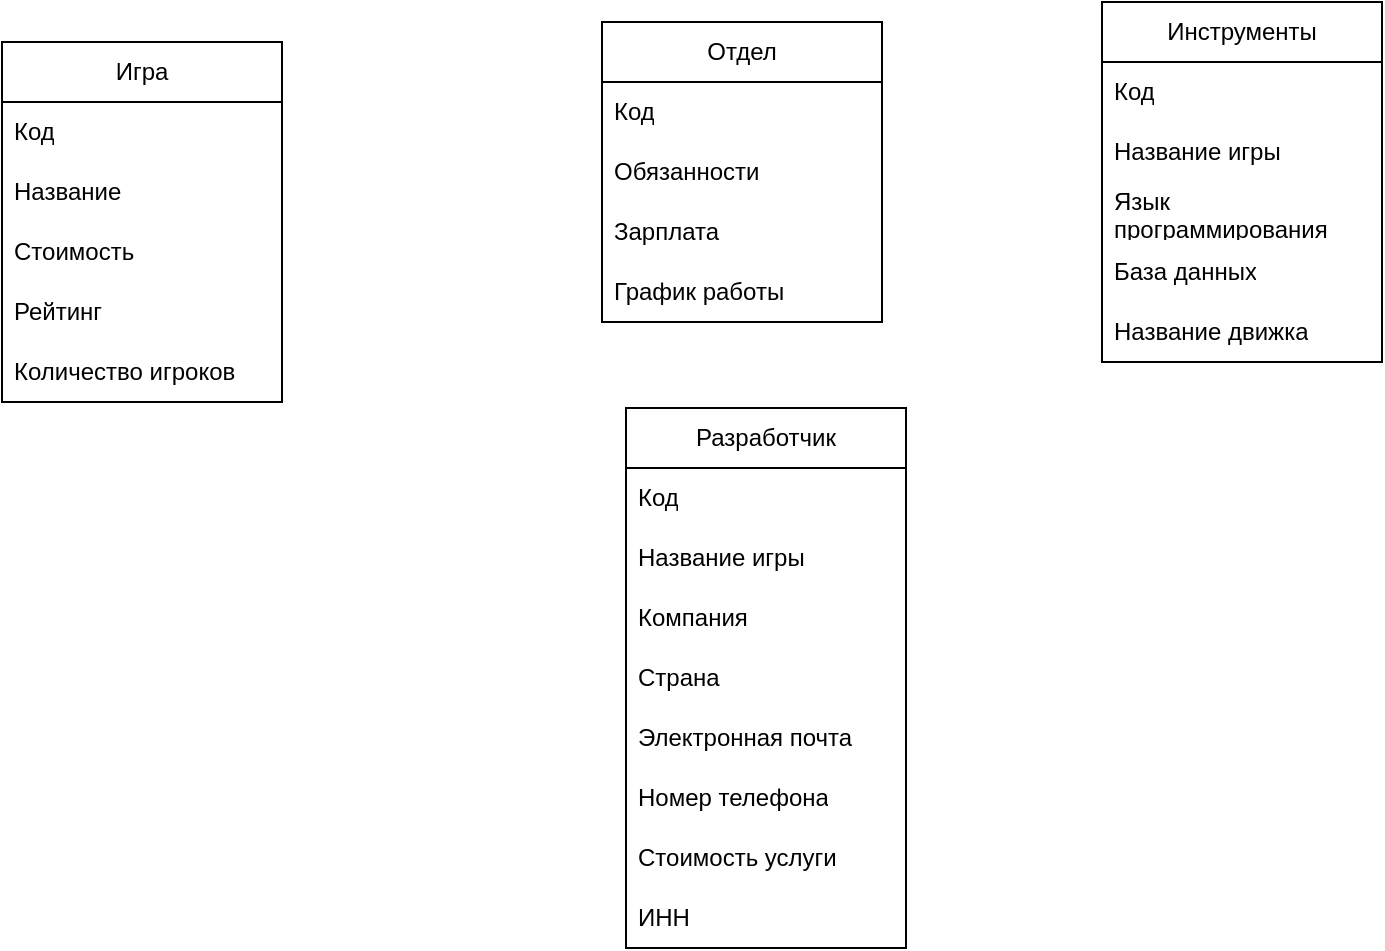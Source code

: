 <mxfile version="22.1.5" type="device">
  <diagram name="Страница — 1" id="37MqwhmoM-FpQ1Qqxg_G">
    <mxGraphModel dx="916" dy="494" grid="0" gridSize="10" guides="1" tooltips="1" connect="1" arrows="1" fold="1" page="1" pageScale="1" pageWidth="827" pageHeight="1169" math="0" shadow="0">
      <root>
        <mxCell id="0" />
        <mxCell id="1" parent="0" />
        <mxCell id="OU2lx5DRdmDTG3IWJjz0-1" value="Игра" style="swimlane;fontStyle=0;childLayout=stackLayout;horizontal=1;startSize=30;horizontalStack=0;resizeParent=1;resizeParentMax=0;resizeLast=0;collapsible=1;marginBottom=0;whiteSpace=wrap;html=1;" vertex="1" parent="1">
          <mxGeometry x="20" y="50" width="140" height="180" as="geometry" />
        </mxCell>
        <mxCell id="OU2lx5DRdmDTG3IWJjz0-2" value="Код" style="text;strokeColor=none;fillColor=none;align=left;verticalAlign=middle;spacingLeft=4;spacingRight=4;overflow=hidden;points=[[0,0.5],[1,0.5]];portConstraint=eastwest;rotatable=0;whiteSpace=wrap;html=1;" vertex="1" parent="OU2lx5DRdmDTG3IWJjz0-1">
          <mxGeometry y="30" width="140" height="30" as="geometry" />
        </mxCell>
        <mxCell id="OU2lx5DRdmDTG3IWJjz0-3" value="Название" style="text;strokeColor=none;fillColor=none;align=left;verticalAlign=middle;spacingLeft=4;spacingRight=4;overflow=hidden;points=[[0,0.5],[1,0.5]];portConstraint=eastwest;rotatable=0;whiteSpace=wrap;html=1;" vertex="1" parent="OU2lx5DRdmDTG3IWJjz0-1">
          <mxGeometry y="60" width="140" height="30" as="geometry" />
        </mxCell>
        <mxCell id="OU2lx5DRdmDTG3IWJjz0-4" value="Стоимость" style="text;strokeColor=none;fillColor=none;align=left;verticalAlign=middle;spacingLeft=4;spacingRight=4;overflow=hidden;points=[[0,0.5],[1,0.5]];portConstraint=eastwest;rotatable=0;whiteSpace=wrap;html=1;" vertex="1" parent="OU2lx5DRdmDTG3IWJjz0-1">
          <mxGeometry y="90" width="140" height="30" as="geometry" />
        </mxCell>
        <mxCell id="OU2lx5DRdmDTG3IWJjz0-17" value="Рейтинг" style="text;strokeColor=none;fillColor=none;align=left;verticalAlign=middle;spacingLeft=4;spacingRight=4;overflow=hidden;points=[[0,0.5],[1,0.5]];portConstraint=eastwest;rotatable=0;whiteSpace=wrap;html=1;" vertex="1" parent="OU2lx5DRdmDTG3IWJjz0-1">
          <mxGeometry y="120" width="140" height="30" as="geometry" />
        </mxCell>
        <mxCell id="OU2lx5DRdmDTG3IWJjz0-18" value="Количество игроков" style="text;strokeColor=none;fillColor=none;align=left;verticalAlign=middle;spacingLeft=4;spacingRight=4;overflow=hidden;points=[[0,0.5],[1,0.5]];portConstraint=eastwest;rotatable=0;whiteSpace=wrap;html=1;" vertex="1" parent="OU2lx5DRdmDTG3IWJjz0-1">
          <mxGeometry y="150" width="140" height="30" as="geometry" />
        </mxCell>
        <mxCell id="OU2lx5DRdmDTG3IWJjz0-5" value="Отдел" style="swimlane;fontStyle=0;childLayout=stackLayout;horizontal=1;startSize=30;horizontalStack=0;resizeParent=1;resizeParentMax=0;resizeLast=0;collapsible=1;marginBottom=0;whiteSpace=wrap;html=1;" vertex="1" parent="1">
          <mxGeometry x="320" y="40" width="140" height="150" as="geometry" />
        </mxCell>
        <mxCell id="OU2lx5DRdmDTG3IWJjz0-6" value="Код" style="text;strokeColor=none;fillColor=none;align=left;verticalAlign=middle;spacingLeft=4;spacingRight=4;overflow=hidden;points=[[0,0.5],[1,0.5]];portConstraint=eastwest;rotatable=0;whiteSpace=wrap;html=1;" vertex="1" parent="OU2lx5DRdmDTG3IWJjz0-5">
          <mxGeometry y="30" width="140" height="30" as="geometry" />
        </mxCell>
        <mxCell id="OU2lx5DRdmDTG3IWJjz0-7" value="Обязанности" style="text;strokeColor=none;fillColor=none;align=left;verticalAlign=middle;spacingLeft=4;spacingRight=4;overflow=hidden;points=[[0,0.5],[1,0.5]];portConstraint=eastwest;rotatable=0;whiteSpace=wrap;html=1;" vertex="1" parent="OU2lx5DRdmDTG3IWJjz0-5">
          <mxGeometry y="60" width="140" height="30" as="geometry" />
        </mxCell>
        <mxCell id="OU2lx5DRdmDTG3IWJjz0-8" value="Зарплата" style="text;strokeColor=none;fillColor=none;align=left;verticalAlign=middle;spacingLeft=4;spacingRight=4;overflow=hidden;points=[[0,0.5],[1,0.5]];portConstraint=eastwest;rotatable=0;whiteSpace=wrap;html=1;" vertex="1" parent="OU2lx5DRdmDTG3IWJjz0-5">
          <mxGeometry y="90" width="140" height="30" as="geometry" />
        </mxCell>
        <mxCell id="OU2lx5DRdmDTG3IWJjz0-24" value="График работы" style="text;strokeColor=none;fillColor=none;align=left;verticalAlign=middle;spacingLeft=4;spacingRight=4;overflow=hidden;points=[[0,0.5],[1,0.5]];portConstraint=eastwest;rotatable=0;whiteSpace=wrap;html=1;" vertex="1" parent="OU2lx5DRdmDTG3IWJjz0-5">
          <mxGeometry y="120" width="140" height="30" as="geometry" />
        </mxCell>
        <mxCell id="OU2lx5DRdmDTG3IWJjz0-9" value="Инструменты" style="swimlane;fontStyle=0;childLayout=stackLayout;horizontal=1;startSize=30;horizontalStack=0;resizeParent=1;resizeParentMax=0;resizeLast=0;collapsible=1;marginBottom=0;whiteSpace=wrap;html=1;" vertex="1" parent="1">
          <mxGeometry x="570" y="30" width="140" height="180" as="geometry" />
        </mxCell>
        <mxCell id="OU2lx5DRdmDTG3IWJjz0-10" value="Код" style="text;strokeColor=none;fillColor=none;align=left;verticalAlign=middle;spacingLeft=4;spacingRight=4;overflow=hidden;points=[[0,0.5],[1,0.5]];portConstraint=eastwest;rotatable=0;whiteSpace=wrap;html=1;" vertex="1" parent="OU2lx5DRdmDTG3IWJjz0-9">
          <mxGeometry y="30" width="140" height="30" as="geometry" />
        </mxCell>
        <mxCell id="OU2lx5DRdmDTG3IWJjz0-11" value="Название игры" style="text;strokeColor=none;fillColor=none;align=left;verticalAlign=middle;spacingLeft=4;spacingRight=4;overflow=hidden;points=[[0,0.5],[1,0.5]];portConstraint=eastwest;rotatable=0;whiteSpace=wrap;html=1;" vertex="1" parent="OU2lx5DRdmDTG3IWJjz0-9">
          <mxGeometry y="60" width="140" height="30" as="geometry" />
        </mxCell>
        <mxCell id="OU2lx5DRdmDTG3IWJjz0-12" value="Язык программирования" style="text;strokeColor=none;fillColor=none;align=left;verticalAlign=middle;spacingLeft=4;spacingRight=4;overflow=hidden;points=[[0,0.5],[1,0.5]];portConstraint=eastwest;rotatable=0;whiteSpace=wrap;html=1;" vertex="1" parent="OU2lx5DRdmDTG3IWJjz0-9">
          <mxGeometry y="90" width="140" height="30" as="geometry" />
        </mxCell>
        <mxCell id="OU2lx5DRdmDTG3IWJjz0-27" value="База данных" style="text;strokeColor=none;fillColor=none;align=left;verticalAlign=middle;spacingLeft=4;spacingRight=4;overflow=hidden;points=[[0,0.5],[1,0.5]];portConstraint=eastwest;rotatable=0;whiteSpace=wrap;html=1;" vertex="1" parent="OU2lx5DRdmDTG3IWJjz0-9">
          <mxGeometry y="120" width="140" height="30" as="geometry" />
        </mxCell>
        <mxCell id="OU2lx5DRdmDTG3IWJjz0-26" value="Название движка" style="text;strokeColor=none;fillColor=none;align=left;verticalAlign=middle;spacingLeft=4;spacingRight=4;overflow=hidden;points=[[0,0.5],[1,0.5]];portConstraint=eastwest;rotatable=0;whiteSpace=wrap;html=1;" vertex="1" parent="OU2lx5DRdmDTG3IWJjz0-9">
          <mxGeometry y="150" width="140" height="30" as="geometry" />
        </mxCell>
        <mxCell id="OU2lx5DRdmDTG3IWJjz0-13" value="Разработчик" style="swimlane;fontStyle=0;childLayout=stackLayout;horizontal=1;startSize=30;horizontalStack=0;resizeParent=1;resizeParentMax=0;resizeLast=0;collapsible=1;marginBottom=0;whiteSpace=wrap;html=1;" vertex="1" parent="1">
          <mxGeometry x="332" y="233" width="140" height="270" as="geometry" />
        </mxCell>
        <mxCell id="OU2lx5DRdmDTG3IWJjz0-14" value="Код" style="text;strokeColor=none;fillColor=none;align=left;verticalAlign=middle;spacingLeft=4;spacingRight=4;overflow=hidden;points=[[0,0.5],[1,0.5]];portConstraint=eastwest;rotatable=0;whiteSpace=wrap;html=1;" vertex="1" parent="OU2lx5DRdmDTG3IWJjz0-13">
          <mxGeometry y="30" width="140" height="30" as="geometry" />
        </mxCell>
        <mxCell id="OU2lx5DRdmDTG3IWJjz0-15" value="Название игры" style="text;strokeColor=none;fillColor=none;align=left;verticalAlign=middle;spacingLeft=4;spacingRight=4;overflow=hidden;points=[[0,0.5],[1,0.5]];portConstraint=eastwest;rotatable=0;whiteSpace=wrap;html=1;" vertex="1" parent="OU2lx5DRdmDTG3IWJjz0-13">
          <mxGeometry y="60" width="140" height="30" as="geometry" />
        </mxCell>
        <mxCell id="OU2lx5DRdmDTG3IWJjz0-16" value="Компания" style="text;strokeColor=none;fillColor=none;align=left;verticalAlign=middle;spacingLeft=4;spacingRight=4;overflow=hidden;points=[[0,0.5],[1,0.5]];portConstraint=eastwest;rotatable=0;whiteSpace=wrap;html=1;" vertex="1" parent="OU2lx5DRdmDTG3IWJjz0-13">
          <mxGeometry y="90" width="140" height="30" as="geometry" />
        </mxCell>
        <mxCell id="OU2lx5DRdmDTG3IWJjz0-23" value="Страна" style="text;strokeColor=none;fillColor=none;align=left;verticalAlign=middle;spacingLeft=4;spacingRight=4;overflow=hidden;points=[[0,0.5],[1,0.5]];portConstraint=eastwest;rotatable=0;whiteSpace=wrap;html=1;" vertex="1" parent="OU2lx5DRdmDTG3IWJjz0-13">
          <mxGeometry y="120" width="140" height="30" as="geometry" />
        </mxCell>
        <mxCell id="OU2lx5DRdmDTG3IWJjz0-22" value="Электронная почта" style="text;strokeColor=none;fillColor=none;align=left;verticalAlign=middle;spacingLeft=4;spacingRight=4;overflow=hidden;points=[[0,0.5],[1,0.5]];portConstraint=eastwest;rotatable=0;whiteSpace=wrap;html=1;" vertex="1" parent="OU2lx5DRdmDTG3IWJjz0-13">
          <mxGeometry y="150" width="140" height="30" as="geometry" />
        </mxCell>
        <mxCell id="OU2lx5DRdmDTG3IWJjz0-21" value="Номер телефона" style="text;strokeColor=none;fillColor=none;align=left;verticalAlign=middle;spacingLeft=4;spacingRight=4;overflow=hidden;points=[[0,0.5],[1,0.5]];portConstraint=eastwest;rotatable=0;whiteSpace=wrap;html=1;" vertex="1" parent="OU2lx5DRdmDTG3IWJjz0-13">
          <mxGeometry y="180" width="140" height="30" as="geometry" />
        </mxCell>
        <mxCell id="OU2lx5DRdmDTG3IWJjz0-20" value="Стоимость услуги" style="text;strokeColor=none;fillColor=none;align=left;verticalAlign=middle;spacingLeft=4;spacingRight=4;overflow=hidden;points=[[0,0.5],[1,0.5]];portConstraint=eastwest;rotatable=0;whiteSpace=wrap;html=1;" vertex="1" parent="OU2lx5DRdmDTG3IWJjz0-13">
          <mxGeometry y="210" width="140" height="30" as="geometry" />
        </mxCell>
        <mxCell id="OU2lx5DRdmDTG3IWJjz0-19" value="ИНН" style="text;strokeColor=none;fillColor=none;align=left;verticalAlign=middle;spacingLeft=4;spacingRight=4;overflow=hidden;points=[[0,0.5],[1,0.5]];portConstraint=eastwest;rotatable=0;whiteSpace=wrap;html=1;" vertex="1" parent="OU2lx5DRdmDTG3IWJjz0-13">
          <mxGeometry y="240" width="140" height="30" as="geometry" />
        </mxCell>
      </root>
    </mxGraphModel>
  </diagram>
</mxfile>
